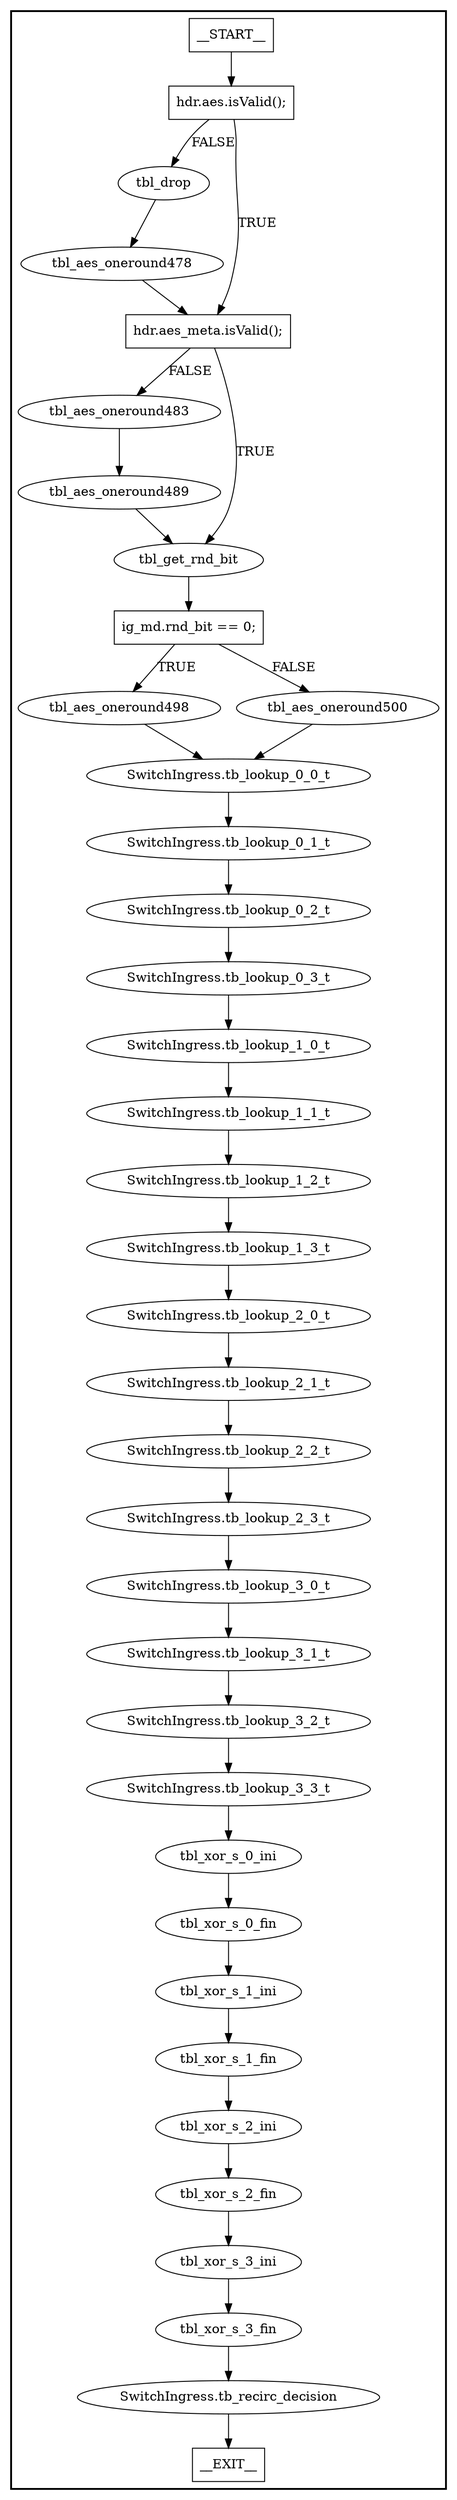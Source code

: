 digraph SwitchIngress {
subgraph cluster {
graph [
label="", labeljust=r, style=bold];
0[label=__START__, margin="", shape=rectangle, style=solid];
1[label=__EXIT__, margin="", shape=rectangle, style=solid];
2[label="hdr.aes.isValid();", margin="", shape=rectangle, style=solid];
3[label=tbl_drop, margin="", shape=ellipse, style=solid];
4[label=tbl_aes_oneround478, margin="", shape=ellipse, style=solid];
5[label="hdr.aes_meta.isValid();", margin="", shape=rectangle, style=solid];
6[label=tbl_aes_oneround483, margin="", shape=ellipse, style=solid];
7[label=tbl_aes_oneround489, margin="", shape=ellipse, style=solid];
8[label=tbl_get_rnd_bit, margin="", shape=ellipse, style=solid];
9[label="ig_md.rnd_bit == 0;", margin="", shape=rectangle, style=solid];
10[label=tbl_aes_oneround498, margin="", shape=ellipse, style=solid];
11[label=tbl_aes_oneround500, margin="", shape=ellipse, style=solid];
12[label="SwitchIngress.tb_lookup_0_0_t", margin="", shape=ellipse, style=solid];
13[label="SwitchIngress.tb_lookup_0_1_t", margin="", shape=ellipse, style=solid];
14[label="SwitchIngress.tb_lookup_0_2_t", margin="", shape=ellipse, style=solid];
15[label="SwitchIngress.tb_lookup_0_3_t", margin="", shape=ellipse, style=solid];
16[label="SwitchIngress.tb_lookup_1_0_t", margin="", shape=ellipse, style=solid];
17[label="SwitchIngress.tb_lookup_1_1_t", margin="", shape=ellipse, style=solid];
18[label="SwitchIngress.tb_lookup_1_2_t", margin="", shape=ellipse, style=solid];
19[label="SwitchIngress.tb_lookup_1_3_t", margin="", shape=ellipse, style=solid];
20[label="SwitchIngress.tb_lookup_2_0_t", margin="", shape=ellipse, style=solid];
21[label="SwitchIngress.tb_lookup_2_1_t", margin="", shape=ellipse, style=solid];
22[label="SwitchIngress.tb_lookup_2_2_t", margin="", shape=ellipse, style=solid];
23[label="SwitchIngress.tb_lookup_2_3_t", margin="", shape=ellipse, style=solid];
24[label="SwitchIngress.tb_lookup_3_0_t", margin="", shape=ellipse, style=solid];
25[label="SwitchIngress.tb_lookup_3_1_t", margin="", shape=ellipse, style=solid];
26[label="SwitchIngress.tb_lookup_3_2_t", margin="", shape=ellipse, style=solid];
27[label="SwitchIngress.tb_lookup_3_3_t", margin="", shape=ellipse, style=solid];
28[label=tbl_xor_s_0_ini, margin="", shape=ellipse, style=solid];
29[label=tbl_xor_s_0_fin, margin="", shape=ellipse, style=solid];
30[label=tbl_xor_s_1_ini, margin="", shape=ellipse, style=solid];
31[label=tbl_xor_s_1_fin, margin="", shape=ellipse, style=solid];
32[label=tbl_xor_s_2_ini, margin="", shape=ellipse, style=solid];
33[label=tbl_xor_s_2_fin, margin="", shape=ellipse, style=solid];
34[label=tbl_xor_s_3_ini, margin="", shape=ellipse, style=solid];
35[label=tbl_xor_s_3_fin, margin="", shape=ellipse, style=solid];
36[label="SwitchIngress.tb_recirc_decision", margin="", shape=ellipse, style=solid];
0 -> 2[label=""];
2 -> 3[label=FALSE];
2 -> 5[label=TRUE];
3 -> 4[label=""];
4 -> 5[label=""];
5 -> 6[label=FALSE];
5 -> 8[label=TRUE];
6 -> 7[label=""];
7 -> 8[label=""];
8 -> 9[label=""];
9 -> 10[label=TRUE];
9 -> 11[label=FALSE];
10 -> 12[label=""];
11 -> 12[label=""];
12 -> 13[label=""];
13 -> 14[label=""];
14 -> 15[label=""];
15 -> 16[label=""];
16 -> 17[label=""];
17 -> 18[label=""];
18 -> 19[label=""];
19 -> 20[label=""];
20 -> 21[label=""];
21 -> 22[label=""];
22 -> 23[label=""];
23 -> 24[label=""];
24 -> 25[label=""];
25 -> 26[label=""];
26 -> 27[label=""];
27 -> 28[label=""];
28 -> 29[label=""];
29 -> 30[label=""];
30 -> 31[label=""];
31 -> 32[label=""];
32 -> 33[label=""];
33 -> 34[label=""];
34 -> 35[label=""];
35 -> 36[label=""];
36 -> 1[label=""];
}
}
